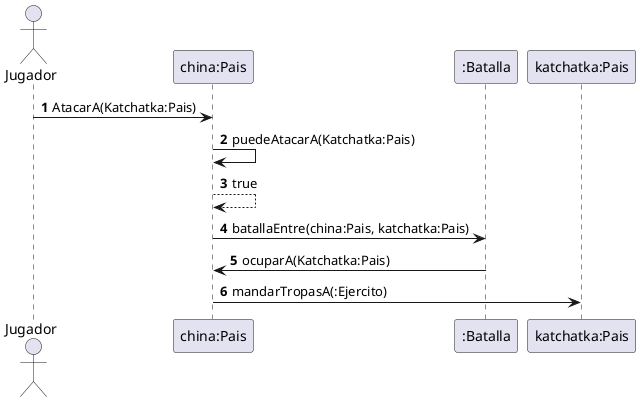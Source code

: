 @startuml
'https://plantuml.com/sequence-diagram

autonumber
'Gana Jugador 1'
Actor Jugador

Jugador -> "china:Pais": AtacarA(Katchatka:Pais)

"china:Pais"-> "china:Pais": puedeAtacarA(Katchatka:Pais)
return true

"china:Pais" -> ":Batalla":batallaEntre(china:Pais, katchatka:Pais)

":Batalla" -> "china:Pais": ocuparA(Katchatka:Pais)

"china:Pais" -> "katchatka:Pais": mandarTropasA(:Ejercito)

@enduml